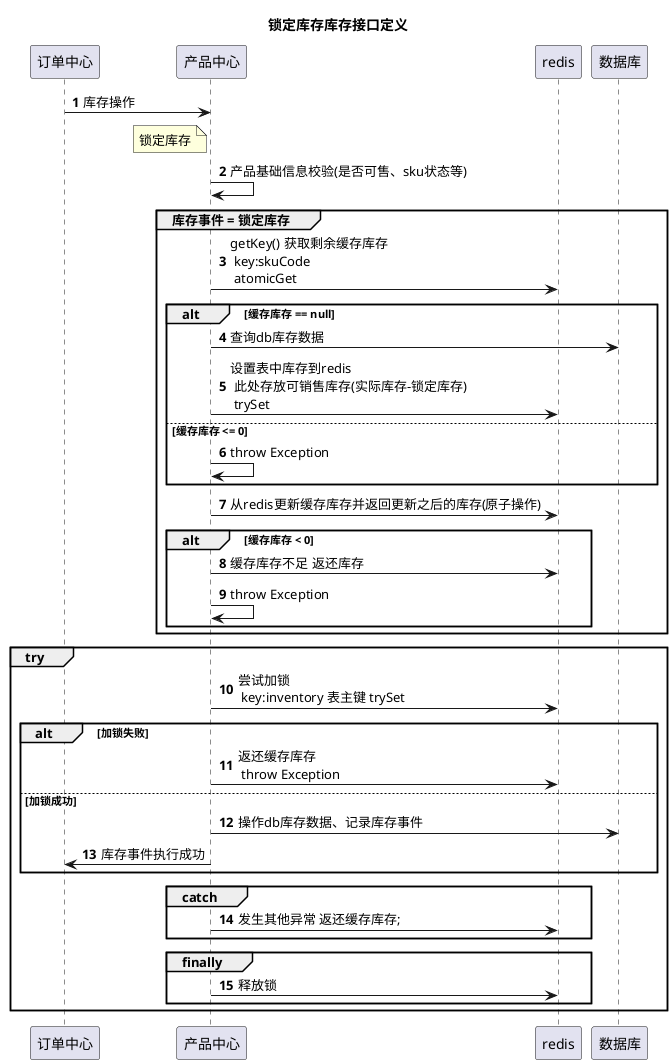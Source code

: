 @startuml
title 锁定库存库存接口定义

autonumber
participant "订单中心" as vc
participant "产品中心" as cpm
participant "redis" as redis
participant "数据库" as db

vc -> cpm: 库存操作
note left of cpm:锁定库存


cpm -> cpm: 产品基础信息校验(是否可售、sku状态等)
group 库存事件 = 锁定库存

cpm -> redis: getKey() 获取剩余缓存库存\n key:skuCode \n atomicGet
alt 缓存库存 == null
cpm -> db :查询db库存数据
cpm -> redis:  设置表中库存到redis \n 此处存放可销售库存(实际库存-锁定库存) \n trySet
else 缓存库存 <= 0
cpm->cpm :throw Exception
end


cpm -> redis: 从redis更新缓存库存并返回更新之后的库存(原子操作)
alt 缓存库存 < 0
cpm -> redis: 缓存库存不足 返还库存
cpm->cpm :throw Exception
end
end

group try
'cpm->cpm:// 尝试加锁\nboolean isLocked = lock.tryLock(500, 1000, TimeUnit.MILLISECONDS);\n//    加锁失败 返还名额 throw ex\n        if (!isLocked) {\n                         cacheManager.atomicGetAndAdd(key, -num);\n                         throw new VcRpcException(CommonResponseCode.LockFailure);\n                     }        \n                     // 更新课程剩余名额\n                     trainDo.setScale(scale);\n                     trainService.updateTrain(trainDo, clientInfo);
cpm->redis:尝试加锁 \n key:inventory 表主键 trySet
alt 加锁失败
cpm -> redis:返还缓存库存 \n throw Exception
else 加锁成功
cpm -> db :操作db库存数据、记录库存事件
cpm -> vc :库存事件执行成功
end
group catch
cpm -> redis: 发生其他异常 返还缓存库存;

end

group finally
cpm -> redis: 释放锁
end
end

@enduml
